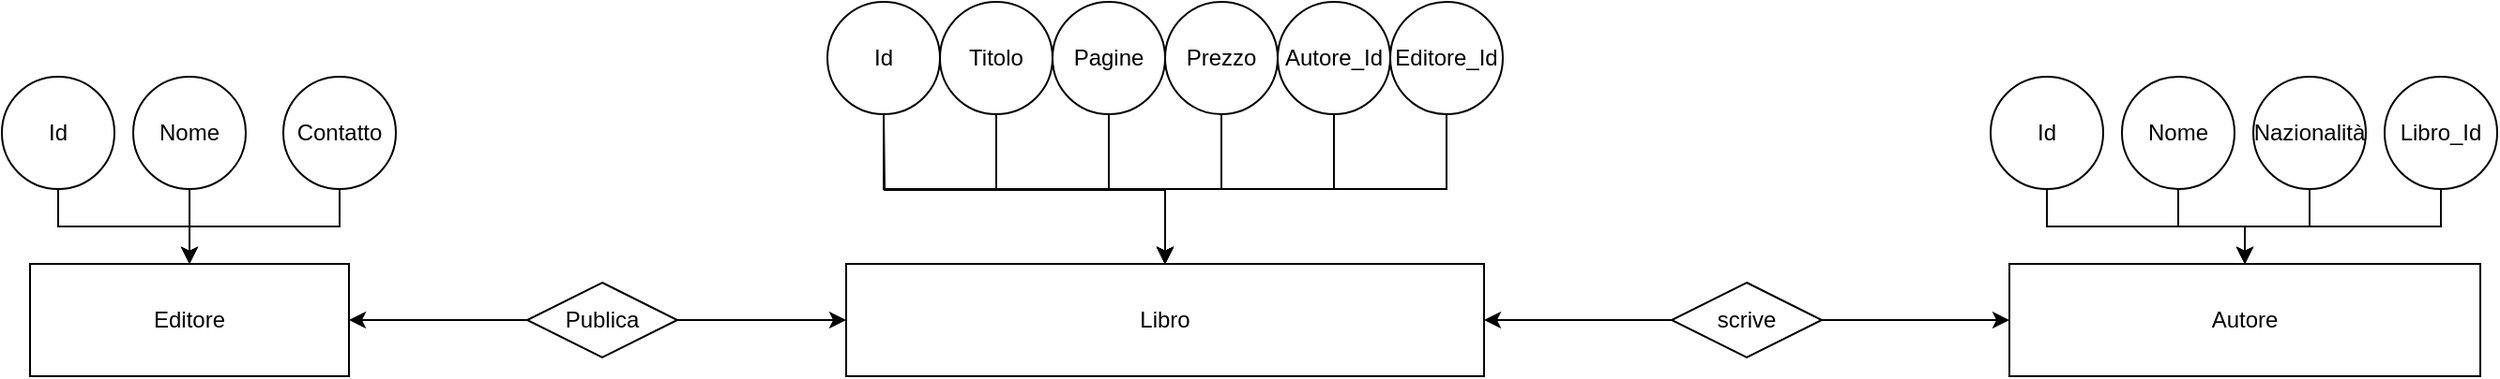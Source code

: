 <mxfile version="21.5.0" type="device">
  <diagram name="Pagina-1" id="f79tr5eNY5KOqEtZDOzb">
    <mxGraphModel dx="2261" dy="836" grid="1" gridSize="10" guides="1" tooltips="1" connect="1" arrows="1" fold="1" page="1" pageScale="1" pageWidth="827" pageHeight="1169" math="0" shadow="0">
      <root>
        <mxCell id="0" />
        <mxCell id="1" parent="0" />
        <mxCell id="OFDwCU_ySxPkx5DiMtTV-1" value="Editore&lt;br&gt;" style="rounded=0;whiteSpace=wrap;html=1;" parent="1" vertex="1">
          <mxGeometry x="-105" y="390" width="170" height="60" as="geometry" />
        </mxCell>
        <mxCell id="OFDwCU_ySxPkx5DiMtTV-60" value="" style="edgeStyle=orthogonalEdgeStyle;rounded=0;orthogonalLoop=1;jettySize=auto;html=1;" parent="1" source="OFDwCU_ySxPkx5DiMtTV-3" target="OFDwCU_ySxPkx5DiMtTV-1" edge="1">
          <mxGeometry relative="1" as="geometry" />
        </mxCell>
        <mxCell id="OFDwCU_ySxPkx5DiMtTV-3" value="Id" style="ellipse;whiteSpace=wrap;html=1;aspect=fixed;" parent="1" vertex="1">
          <mxGeometry x="-120" y="290" width="60" height="60" as="geometry" />
        </mxCell>
        <mxCell id="OFDwCU_ySxPkx5DiMtTV-4" value="" style="edgeStyle=orthogonalEdgeStyle;rounded=0;orthogonalLoop=1;jettySize=auto;html=1;" parent="1" source="OFDwCU_ySxPkx5DiMtTV-5" target="OFDwCU_ySxPkx5DiMtTV-1" edge="1">
          <mxGeometry relative="1" as="geometry" />
        </mxCell>
        <mxCell id="OFDwCU_ySxPkx5DiMtTV-5" value="Nome" style="ellipse;whiteSpace=wrap;html=1;aspect=fixed;" parent="1" vertex="1">
          <mxGeometry x="-50" y="290" width="60" height="60" as="geometry" />
        </mxCell>
        <mxCell id="OFDwCU_ySxPkx5DiMtTV-59" value="" style="edgeStyle=orthogonalEdgeStyle;rounded=0;orthogonalLoop=1;jettySize=auto;html=1;" parent="1" source="OFDwCU_ySxPkx5DiMtTV-7" target="OFDwCU_ySxPkx5DiMtTV-1" edge="1">
          <mxGeometry relative="1" as="geometry" />
        </mxCell>
        <mxCell id="OFDwCU_ySxPkx5DiMtTV-7" value="Contatto" style="ellipse;whiteSpace=wrap;html=1;aspect=fixed;" parent="1" vertex="1">
          <mxGeometry x="30" y="290" width="60" height="60" as="geometry" />
        </mxCell>
        <mxCell id="OFDwCU_ySxPkx5DiMtTV-21" value="Libro" style="rounded=0;whiteSpace=wrap;html=1;" parent="1" vertex="1">
          <mxGeometry x="330" y="390" width="340" height="60" as="geometry" />
        </mxCell>
        <mxCell id="OFDwCU_ySxPkx5DiMtTV-27" value="" style="edgeStyle=orthogonalEdgeStyle;rounded=0;orthogonalLoop=1;jettySize=auto;html=1;" parent="1" source="OFDwCU_ySxPkx5DiMtTV-22" target="OFDwCU_ySxPkx5DiMtTV-21" edge="1">
          <mxGeometry relative="1" as="geometry" />
        </mxCell>
        <mxCell id="OFDwCU_ySxPkx5DiMtTV-22" value="Id" style="ellipse;whiteSpace=wrap;html=1;aspect=fixed;" parent="1" vertex="1">
          <mxGeometry x="320" y="250" width="60" height="60" as="geometry" />
        </mxCell>
        <mxCell id="OFDwCU_ySxPkx5DiMtTV-29" value="" style="edgeStyle=orthogonalEdgeStyle;rounded=0;orthogonalLoop=1;jettySize=auto;html=1;" parent="1" source="OFDwCU_ySxPkx5DiMtTV-23" target="OFDwCU_ySxPkx5DiMtTV-21" edge="1">
          <mxGeometry relative="1" as="geometry" />
        </mxCell>
        <mxCell id="OFDwCU_ySxPkx5DiMtTV-23" value="Pagine" style="ellipse;whiteSpace=wrap;html=1;aspect=fixed;" parent="1" vertex="1">
          <mxGeometry x="440" y="250" width="60" height="60" as="geometry" />
        </mxCell>
        <mxCell id="OFDwCU_ySxPkx5DiMtTV-31" value="" style="edgeStyle=orthogonalEdgeStyle;rounded=0;orthogonalLoop=1;jettySize=auto;html=1;" parent="1" source="OFDwCU_ySxPkx5DiMtTV-24" target="OFDwCU_ySxPkx5DiMtTV-21" edge="1">
          <mxGeometry relative="1" as="geometry" />
        </mxCell>
        <mxCell id="OFDwCU_ySxPkx5DiMtTV-24" value="Editore_Id" style="ellipse;whiteSpace=wrap;html=1;aspect=fixed;" parent="1" vertex="1">
          <mxGeometry x="620" y="250" width="60" height="60" as="geometry" />
        </mxCell>
        <mxCell id="OFDwCU_ySxPkx5DiMtTV-28" value="" style="edgeStyle=orthogonalEdgeStyle;rounded=0;orthogonalLoop=1;jettySize=auto;html=1;" parent="1" source="OFDwCU_ySxPkx5DiMtTV-25" target="OFDwCU_ySxPkx5DiMtTV-21" edge="1">
          <mxGeometry relative="1" as="geometry" />
        </mxCell>
        <mxCell id="OFDwCU_ySxPkx5DiMtTV-25" value="Titolo" style="ellipse;whiteSpace=wrap;html=1;aspect=fixed;" parent="1" vertex="1">
          <mxGeometry x="380" y="250" width="60" height="60" as="geometry" />
        </mxCell>
        <mxCell id="OFDwCU_ySxPkx5DiMtTV-30" value="" style="edgeStyle=orthogonalEdgeStyle;rounded=0;orthogonalLoop=1;jettySize=auto;html=1;" parent="1" source="OFDwCU_ySxPkx5DiMtTV-26" target="OFDwCU_ySxPkx5DiMtTV-21" edge="1">
          <mxGeometry relative="1" as="geometry" />
        </mxCell>
        <mxCell id="OFDwCU_ySxPkx5DiMtTV-26" value="Prezzo" style="ellipse;whiteSpace=wrap;html=1;aspect=fixed;" parent="1" vertex="1">
          <mxGeometry x="500" y="250" width="60" height="60" as="geometry" />
        </mxCell>
        <mxCell id="OFDwCU_ySxPkx5DiMtTV-33" value="" style="edgeStyle=orthogonalEdgeStyle;rounded=0;orthogonalLoop=1;jettySize=auto;html=1;" parent="1" target="OFDwCU_ySxPkx5DiMtTV-21" edge="1">
          <mxGeometry relative="1" as="geometry">
            <mxPoint x="350" y="310" as="sourcePoint" />
          </mxGeometry>
        </mxCell>
        <mxCell id="OFDwCU_ySxPkx5DiMtTV-34" value="Autore" style="rounded=0;whiteSpace=wrap;html=1;" parent="1" vertex="1">
          <mxGeometry x="950" y="390" width="251" height="60" as="geometry" />
        </mxCell>
        <mxCell id="OFDwCU_ySxPkx5DiMtTV-47" value="" style="edgeStyle=orthogonalEdgeStyle;rounded=0;orthogonalLoop=1;jettySize=auto;html=1;" parent="1" source="OFDwCU_ySxPkx5DiMtTV-36" target="OFDwCU_ySxPkx5DiMtTV-34" edge="1">
          <mxGeometry relative="1" as="geometry" />
        </mxCell>
        <mxCell id="OFDwCU_ySxPkx5DiMtTV-36" value="Id" style="ellipse;whiteSpace=wrap;html=1;aspect=fixed;" parent="1" vertex="1">
          <mxGeometry x="940" y="290" width="60" height="60" as="geometry" />
        </mxCell>
        <mxCell id="OFDwCU_ySxPkx5DiMtTV-46" value="" style="edgeStyle=orthogonalEdgeStyle;rounded=0;orthogonalLoop=1;jettySize=auto;html=1;" parent="1" source="OFDwCU_ySxPkx5DiMtTV-38" target="OFDwCU_ySxPkx5DiMtTV-34" edge="1">
          <mxGeometry relative="1" as="geometry" />
        </mxCell>
        <mxCell id="OFDwCU_ySxPkx5DiMtTV-38" value="Nome&lt;br&gt;" style="ellipse;whiteSpace=wrap;html=1;aspect=fixed;" parent="1" vertex="1">
          <mxGeometry x="1010" y="290" width="60" height="60" as="geometry" />
        </mxCell>
        <mxCell id="OFDwCU_ySxPkx5DiMtTV-45" value="" style="edgeStyle=orthogonalEdgeStyle;rounded=0;orthogonalLoop=1;jettySize=auto;html=1;" parent="1" source="OFDwCU_ySxPkx5DiMtTV-40" target="OFDwCU_ySxPkx5DiMtTV-34" edge="1">
          <mxGeometry relative="1" as="geometry" />
        </mxCell>
        <mxCell id="OFDwCU_ySxPkx5DiMtTV-40" value="Nazionalità" style="ellipse;whiteSpace=wrap;html=1;aspect=fixed;" parent="1" vertex="1">
          <mxGeometry x="1080" y="290" width="60" height="60" as="geometry" />
        </mxCell>
        <mxCell id="OFDwCU_ySxPkx5DiMtTV-44" value="" style="edgeStyle=orthogonalEdgeStyle;rounded=0;orthogonalLoop=1;jettySize=auto;html=1;" parent="1" source="OFDwCU_ySxPkx5DiMtTV-43" target="OFDwCU_ySxPkx5DiMtTV-34" edge="1">
          <mxGeometry relative="1" as="geometry" />
        </mxCell>
        <mxCell id="OFDwCU_ySxPkx5DiMtTV-43" value="Libro_Id" style="ellipse;whiteSpace=wrap;html=1;aspect=fixed;" parent="1" vertex="1">
          <mxGeometry x="1150" y="290" width="60" height="60" as="geometry" />
        </mxCell>
        <mxCell id="OFDwCU_ySxPkx5DiMtTV-49" value="" style="edgeStyle=orthogonalEdgeStyle;rounded=0;orthogonalLoop=1;jettySize=auto;html=1;" parent="1" source="OFDwCU_ySxPkx5DiMtTV-48" target="OFDwCU_ySxPkx5DiMtTV-34" edge="1">
          <mxGeometry relative="1" as="geometry" />
        </mxCell>
        <mxCell id="OFDwCU_ySxPkx5DiMtTV-54" style="edgeStyle=orthogonalEdgeStyle;rounded=0;orthogonalLoop=1;jettySize=auto;html=1;entryX=1;entryY=0.5;entryDx=0;entryDy=0;" parent="1" source="OFDwCU_ySxPkx5DiMtTV-48" target="OFDwCU_ySxPkx5DiMtTV-21" edge="1">
          <mxGeometry relative="1" as="geometry" />
        </mxCell>
        <mxCell id="OFDwCU_ySxPkx5DiMtTV-48" value="scrive" style="rhombus;whiteSpace=wrap;html=1;" parent="1" vertex="1">
          <mxGeometry x="770" y="400" width="80" height="40" as="geometry" />
        </mxCell>
        <mxCell id="OFDwCU_ySxPkx5DiMtTV-56" style="edgeStyle=orthogonalEdgeStyle;rounded=0;orthogonalLoop=1;jettySize=auto;html=1;" parent="1" source="OFDwCU_ySxPkx5DiMtTV-55" target="OFDwCU_ySxPkx5DiMtTV-21" edge="1">
          <mxGeometry relative="1" as="geometry" />
        </mxCell>
        <mxCell id="OFDwCU_ySxPkx5DiMtTV-61" style="edgeStyle=orthogonalEdgeStyle;rounded=0;orthogonalLoop=1;jettySize=auto;html=1;entryX=1;entryY=0.5;entryDx=0;entryDy=0;" parent="1" source="OFDwCU_ySxPkx5DiMtTV-55" target="OFDwCU_ySxPkx5DiMtTV-1" edge="1">
          <mxGeometry relative="1" as="geometry" />
        </mxCell>
        <mxCell id="OFDwCU_ySxPkx5DiMtTV-55" value="Publica" style="rhombus;whiteSpace=wrap;html=1;" parent="1" vertex="1">
          <mxGeometry x="160" y="400" width="80" height="40" as="geometry" />
        </mxCell>
        <mxCell id="OFDwCU_ySxPkx5DiMtTV-64" value="" style="edgeStyle=orthogonalEdgeStyle;rounded=0;orthogonalLoop=1;jettySize=auto;html=1;" parent="1" source="OFDwCU_ySxPkx5DiMtTV-63" target="OFDwCU_ySxPkx5DiMtTV-21" edge="1">
          <mxGeometry relative="1" as="geometry" />
        </mxCell>
        <mxCell id="OFDwCU_ySxPkx5DiMtTV-63" value="Autore_Id" style="ellipse;whiteSpace=wrap;html=1;aspect=fixed;" parent="1" vertex="1">
          <mxGeometry x="560" y="250" width="60" height="60" as="geometry" />
        </mxCell>
      </root>
    </mxGraphModel>
  </diagram>
</mxfile>
